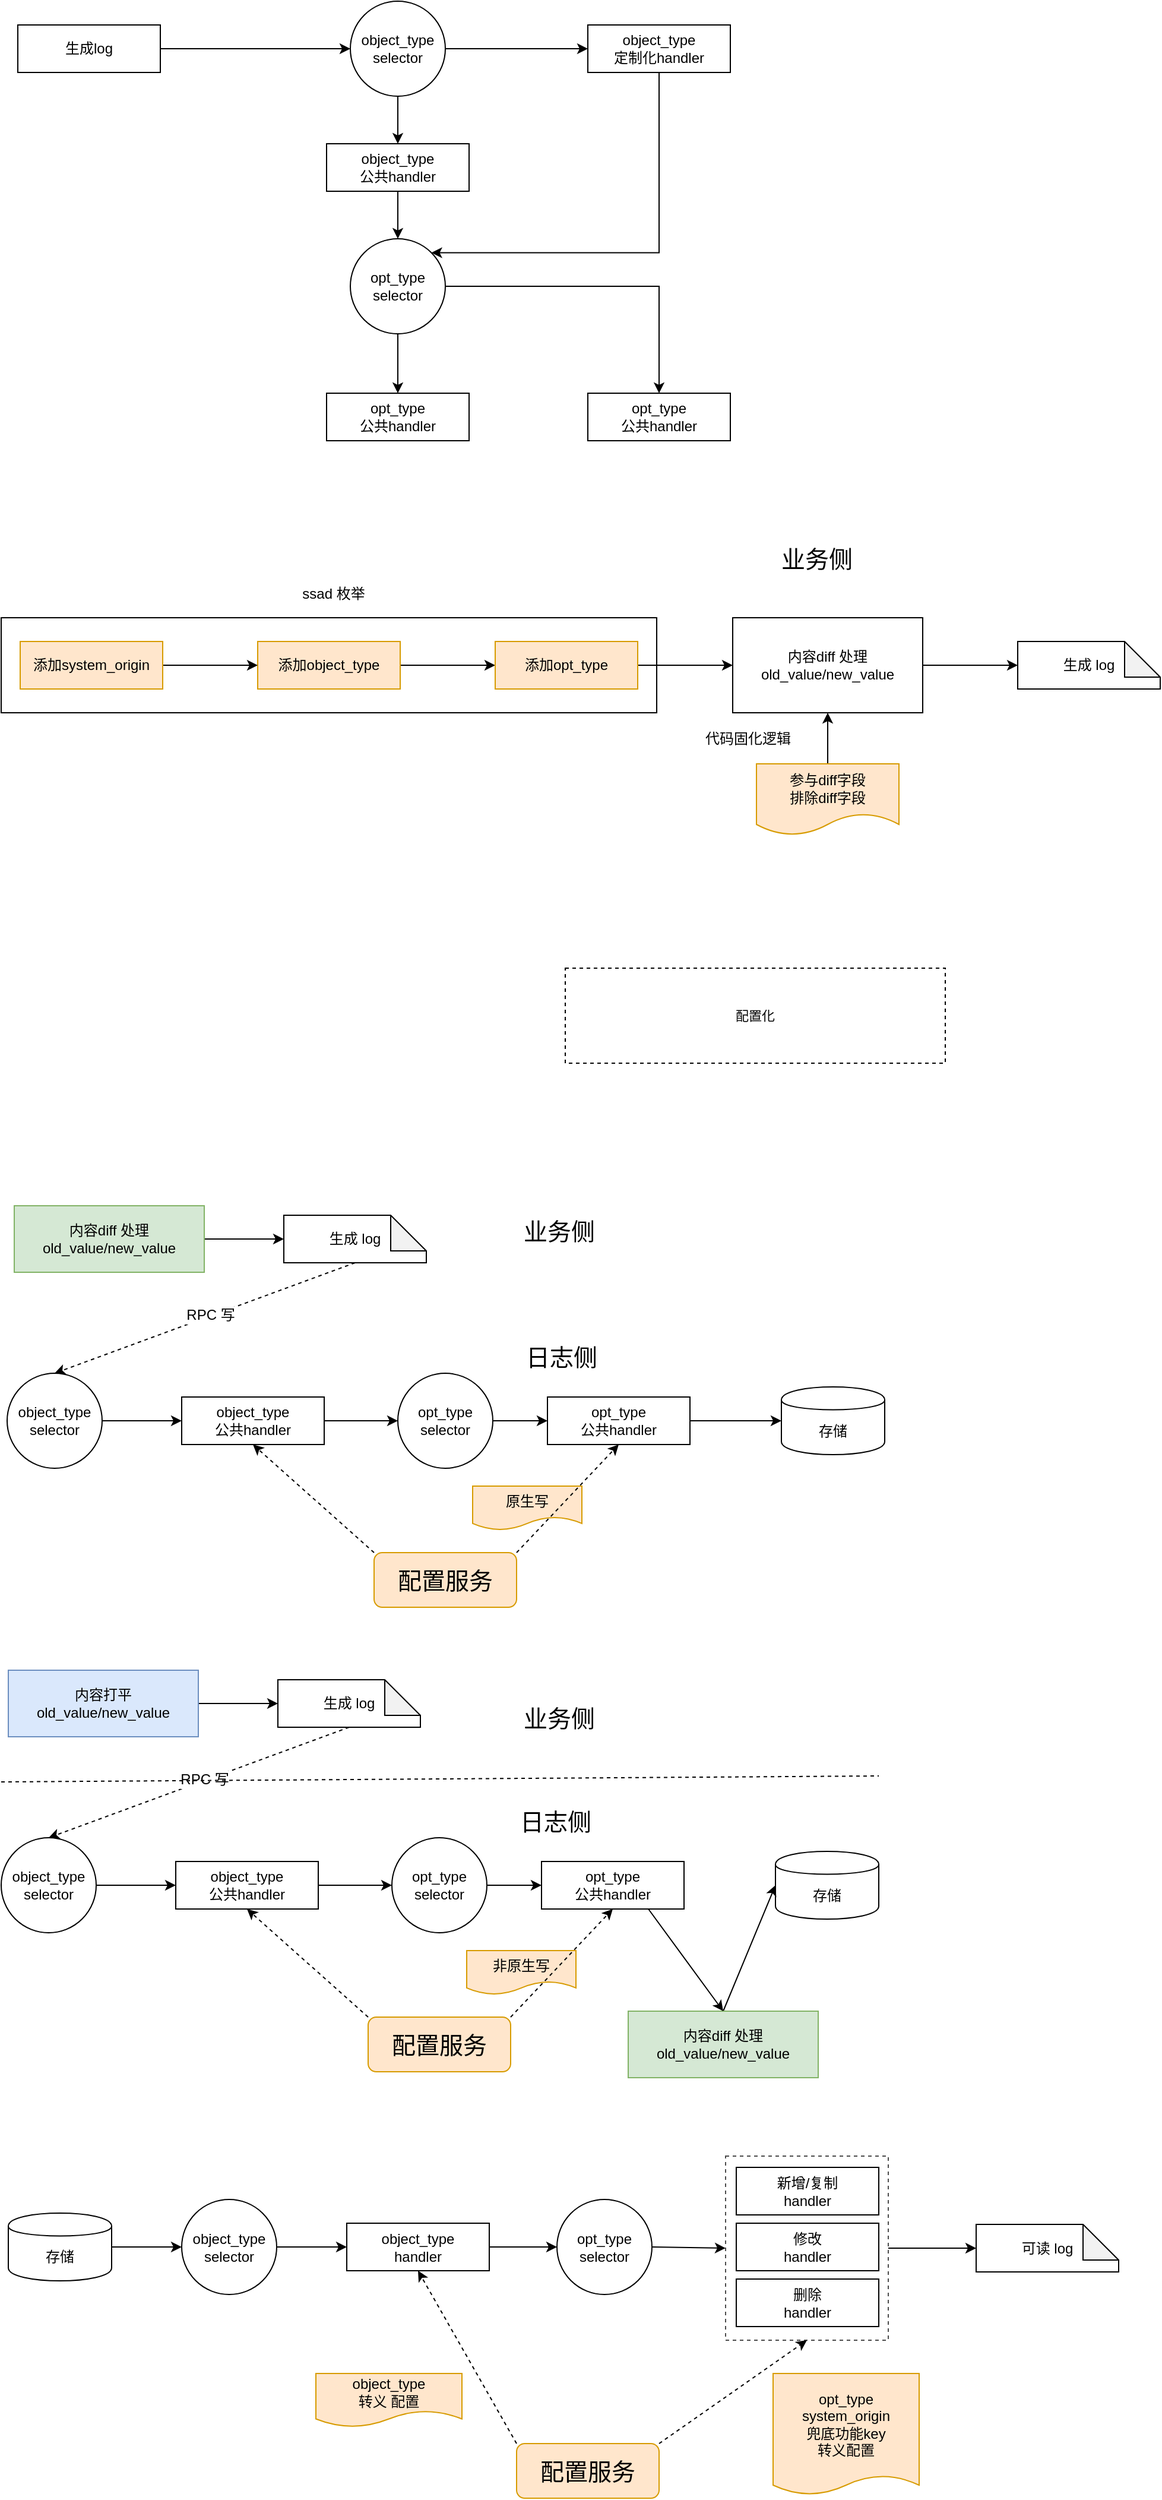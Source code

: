 <mxfile version="12.9.4" type="github">
  <diagram id="vfveO5V5EfFadrUy32x-" name="Page-1">
    <mxGraphModel dx="1186" dy="678" grid="0" gridSize="10" guides="1" tooltips="1" connect="1" arrows="1" fold="1" page="1" pageScale="1" pageWidth="827" pageHeight="1169" math="0" shadow="0">
      <root>
        <mxCell id="0" />
        <mxCell id="1" parent="0" />
        <mxCell id="F5PoxRLjsKKdmpSsgsS4-34" value="配置化" style="rounded=0;whiteSpace=wrap;html=1;strokeColor=#000000;fontSize=11;labelBackgroundColor=#ffffff;endArrow=classic;fillColor=none;" vertex="1" parent="1">
          <mxGeometry x="26" y="579" width="552" height="80" as="geometry" />
        </mxCell>
        <mxCell id="F5PoxRLjsKKdmpSsgsS4-6" style="edgeStyle=orthogonalEdgeStyle;rounded=0;orthogonalLoop=1;jettySize=auto;html=1;exitX=1;exitY=0.5;exitDx=0;exitDy=0;entryX=0;entryY=0.5;entryDx=0;entryDy=0;" edge="1" parent="1" source="F5PoxRLjsKKdmpSsgsS4-1" target="F5PoxRLjsKKdmpSsgsS4-3">
          <mxGeometry relative="1" as="geometry" />
        </mxCell>
        <mxCell id="F5PoxRLjsKKdmpSsgsS4-1" value="生成log" style="rounded=0;whiteSpace=wrap;html=1;" vertex="1" parent="1">
          <mxGeometry x="40" y="80" width="120" height="40" as="geometry" />
        </mxCell>
        <mxCell id="F5PoxRLjsKKdmpSsgsS4-10" style="edgeStyle=orthogonalEdgeStyle;rounded=0;orthogonalLoop=1;jettySize=auto;html=1;exitX=0.5;exitY=1;exitDx=0;exitDy=0;entryX=1;entryY=0;entryDx=0;entryDy=0;" edge="1" parent="1" source="F5PoxRLjsKKdmpSsgsS4-2" target="F5PoxRLjsKKdmpSsgsS4-4">
          <mxGeometry relative="1" as="geometry">
            <Array as="points">
              <mxPoint x="580" y="272" />
            </Array>
          </mxGeometry>
        </mxCell>
        <mxCell id="F5PoxRLjsKKdmpSsgsS4-2" value="object_type&lt;br&gt;定制化handler" style="rounded=0;whiteSpace=wrap;html=1;" vertex="1" parent="1">
          <mxGeometry x="520" y="80" width="120" height="40" as="geometry" />
        </mxCell>
        <mxCell id="F5PoxRLjsKKdmpSsgsS4-7" style="edgeStyle=orthogonalEdgeStyle;rounded=0;orthogonalLoop=1;jettySize=auto;html=1;exitX=1;exitY=0.5;exitDx=0;exitDy=0;entryX=0;entryY=0.5;entryDx=0;entryDy=0;" edge="1" parent="1" source="F5PoxRLjsKKdmpSsgsS4-3" target="F5PoxRLjsKKdmpSsgsS4-2">
          <mxGeometry relative="1" as="geometry" />
        </mxCell>
        <mxCell id="F5PoxRLjsKKdmpSsgsS4-8" style="edgeStyle=orthogonalEdgeStyle;rounded=0;orthogonalLoop=1;jettySize=auto;html=1;exitX=0.5;exitY=1;exitDx=0;exitDy=0;entryX=0.5;entryY=0;entryDx=0;entryDy=0;" edge="1" parent="1" source="F5PoxRLjsKKdmpSsgsS4-3" target="F5PoxRLjsKKdmpSsgsS4-5">
          <mxGeometry relative="1" as="geometry" />
        </mxCell>
        <mxCell id="F5PoxRLjsKKdmpSsgsS4-3" value="object_type&lt;br&gt;selector" style="ellipse;whiteSpace=wrap;html=1;aspect=fixed;" vertex="1" parent="1">
          <mxGeometry x="320" y="60" width="80" height="80" as="geometry" />
        </mxCell>
        <mxCell id="F5PoxRLjsKKdmpSsgsS4-12" style="edgeStyle=orthogonalEdgeStyle;rounded=0;orthogonalLoop=1;jettySize=auto;html=1;exitX=0.5;exitY=1;exitDx=0;exitDy=0;entryX=0.5;entryY=0;entryDx=0;entryDy=0;" edge="1" parent="1" source="F5PoxRLjsKKdmpSsgsS4-4" target="F5PoxRLjsKKdmpSsgsS4-11">
          <mxGeometry relative="1" as="geometry" />
        </mxCell>
        <mxCell id="F5PoxRLjsKKdmpSsgsS4-14" style="edgeStyle=orthogonalEdgeStyle;rounded=0;orthogonalLoop=1;jettySize=auto;html=1;exitX=1;exitY=0.5;exitDx=0;exitDy=0;entryX=0.5;entryY=0;entryDx=0;entryDy=0;" edge="1" parent="1" source="F5PoxRLjsKKdmpSsgsS4-4" target="F5PoxRLjsKKdmpSsgsS4-13">
          <mxGeometry relative="1" as="geometry" />
        </mxCell>
        <mxCell id="F5PoxRLjsKKdmpSsgsS4-4" value="opt_type&lt;br&gt;selector" style="ellipse;whiteSpace=wrap;html=1;aspect=fixed;" vertex="1" parent="1">
          <mxGeometry x="320" y="260" width="80" height="80" as="geometry" />
        </mxCell>
        <mxCell id="F5PoxRLjsKKdmpSsgsS4-9" style="edgeStyle=orthogonalEdgeStyle;rounded=0;orthogonalLoop=1;jettySize=auto;html=1;exitX=0.5;exitY=1;exitDx=0;exitDy=0;entryX=0.5;entryY=0;entryDx=0;entryDy=0;" edge="1" parent="1" source="F5PoxRLjsKKdmpSsgsS4-5" target="F5PoxRLjsKKdmpSsgsS4-4">
          <mxGeometry relative="1" as="geometry" />
        </mxCell>
        <mxCell id="F5PoxRLjsKKdmpSsgsS4-5" value="object_type&lt;br&gt;公共handler" style="rounded=0;whiteSpace=wrap;html=1;" vertex="1" parent="1">
          <mxGeometry x="300" y="180" width="120" height="40" as="geometry" />
        </mxCell>
        <mxCell id="F5PoxRLjsKKdmpSsgsS4-11" value="opt_type&lt;br&gt;公共handler" style="rounded=0;whiteSpace=wrap;html=1;" vertex="1" parent="1">
          <mxGeometry x="300" y="390" width="120" height="40" as="geometry" />
        </mxCell>
        <mxCell id="F5PoxRLjsKKdmpSsgsS4-13" value="opt_type&lt;br&gt;公共handler" style="rounded=0;whiteSpace=wrap;html=1;" vertex="1" parent="1">
          <mxGeometry x="520" y="390" width="120" height="40" as="geometry" />
        </mxCell>
        <mxCell id="F5PoxRLjsKKdmpSsgsS4-22" style="edgeStyle=orthogonalEdgeStyle;rounded=0;orthogonalLoop=1;jettySize=auto;html=1;exitX=1;exitY=0.5;exitDx=0;exitDy=0;entryX=0;entryY=0.5;entryDx=0;entryDy=0;" edge="1" parent="1" source="F5PoxRLjsKKdmpSsgsS4-15" target="F5PoxRLjsKKdmpSsgsS4-16">
          <mxGeometry relative="1" as="geometry" />
        </mxCell>
        <mxCell id="F5PoxRLjsKKdmpSsgsS4-15" value="添加object_type" style="rounded=0;whiteSpace=wrap;html=1;fillColor=#ffe6cc;strokeColor=#d79b00;" vertex="1" parent="1">
          <mxGeometry x="242" y="599" width="120" height="40" as="geometry" />
        </mxCell>
        <mxCell id="F5PoxRLjsKKdmpSsgsS4-26" style="edgeStyle=orthogonalEdgeStyle;rounded=0;orthogonalLoop=1;jettySize=auto;html=1;exitX=1;exitY=0.5;exitDx=0;exitDy=0;entryX=0;entryY=0.5;entryDx=0;entryDy=0;" edge="1" parent="1" source="F5PoxRLjsKKdmpSsgsS4-16" target="F5PoxRLjsKKdmpSsgsS4-18">
          <mxGeometry relative="1" as="geometry" />
        </mxCell>
        <mxCell id="F5PoxRLjsKKdmpSsgsS4-16" value="添加opt_type" style="rounded=0;whiteSpace=wrap;html=1;fillColor=#ffe6cc;strokeColor=#d79b00;" vertex="1" parent="1">
          <mxGeometry x="442" y="599" width="120" height="40" as="geometry" />
        </mxCell>
        <mxCell id="F5PoxRLjsKKdmpSsgsS4-21" style="edgeStyle=orthogonalEdgeStyle;rounded=0;orthogonalLoop=1;jettySize=auto;html=1;exitX=1;exitY=0.5;exitDx=0;exitDy=0;entryX=0;entryY=0.5;entryDx=0;entryDy=0;" edge="1" parent="1" source="F5PoxRLjsKKdmpSsgsS4-17" target="F5PoxRLjsKKdmpSsgsS4-15">
          <mxGeometry relative="1" as="geometry" />
        </mxCell>
        <mxCell id="F5PoxRLjsKKdmpSsgsS4-17" value="添加system_origin" style="rounded=0;whiteSpace=wrap;html=1;fillColor=#ffe6cc;strokeColor=#d79b00;" vertex="1" parent="1">
          <mxGeometry x="42" y="599" width="120" height="40" as="geometry" />
        </mxCell>
        <mxCell id="F5PoxRLjsKKdmpSsgsS4-27" style="edgeStyle=orthogonalEdgeStyle;rounded=0;orthogonalLoop=1;jettySize=auto;html=1;exitX=1;exitY=0.5;exitDx=0;exitDy=0;" edge="1" parent="1" source="F5PoxRLjsKKdmpSsgsS4-18" target="F5PoxRLjsKKdmpSsgsS4-20">
          <mxGeometry relative="1" as="geometry" />
        </mxCell>
        <mxCell id="F5PoxRLjsKKdmpSsgsS4-18" value="内容diff 处理&lt;br&gt;old_value/new_value" style="rounded=0;whiteSpace=wrap;html=1;" vertex="1" parent="1">
          <mxGeometry x="642" y="579" width="160" height="80" as="geometry" />
        </mxCell>
        <mxCell id="F5PoxRLjsKKdmpSsgsS4-28" style="edgeStyle=orthogonalEdgeStyle;rounded=0;orthogonalLoop=1;jettySize=auto;html=1;exitX=0.5;exitY=0;exitDx=0;exitDy=0;entryX=0.5;entryY=1;entryDx=0;entryDy=0;" edge="1" parent="1" source="F5PoxRLjsKKdmpSsgsS4-19" target="F5PoxRLjsKKdmpSsgsS4-18">
          <mxGeometry relative="1" as="geometry" />
        </mxCell>
        <mxCell id="F5PoxRLjsKKdmpSsgsS4-19" value="参与diff字段&lt;br&gt;排除diff字段" style="shape=document;whiteSpace=wrap;html=1;boundedLbl=1;fillColor=#ffe6cc;strokeColor=#d79b00;" vertex="1" parent="1">
          <mxGeometry x="662" y="702" width="120" height="60" as="geometry" />
        </mxCell>
        <mxCell id="F5PoxRLjsKKdmpSsgsS4-20" value="生成 log" style="shape=note;whiteSpace=wrap;html=1;backgroundOutline=1;darkOpacity=0.05;" vertex="1" parent="1">
          <mxGeometry x="882" y="599" width="120" height="40" as="geometry" />
        </mxCell>
        <mxCell id="F5PoxRLjsKKdmpSsgsS4-29" value="配置化" style="rounded=0;whiteSpace=wrap;html=1;strokeColor=#000000;dashed=1;fontSize=11;labelBackgroundColor=#ffffff;endArrow=classic;" vertex="1" parent="1">
          <mxGeometry x="501" y="874" width="320" height="80" as="geometry" />
        </mxCell>
        <mxCell id="F5PoxRLjsKKdmpSsgsS4-35" value="ssad 枚举" style="text;html=1;strokeColor=none;fillColor=none;align=center;verticalAlign=middle;whiteSpace=wrap;rounded=0;" vertex="1" parent="1">
          <mxGeometry x="252" y="549" width="108" height="20" as="geometry" />
        </mxCell>
        <mxCell id="F5PoxRLjsKKdmpSsgsS4-36" value="代码固化逻辑" style="text;html=1;strokeColor=none;fillColor=none;align=center;verticalAlign=middle;whiteSpace=wrap;rounded=0;" vertex="1" parent="1">
          <mxGeometry x="601" y="671" width="108" height="20" as="geometry" />
        </mxCell>
        <mxCell id="F5PoxRLjsKKdmpSsgsS4-37" style="edgeStyle=orthogonalEdgeStyle;rounded=0;orthogonalLoop=1;jettySize=auto;html=1;exitX=1;exitY=0.5;exitDx=0;exitDy=0;" edge="1" parent="1" source="F5PoxRLjsKKdmpSsgsS4-38" target="F5PoxRLjsKKdmpSsgsS4-39">
          <mxGeometry relative="1" as="geometry" />
        </mxCell>
        <mxCell id="F5PoxRLjsKKdmpSsgsS4-38" value="内容diff 处理&lt;br&gt;old_value/new_value" style="rounded=0;whiteSpace=wrap;html=1;fillColor=#d5e8d4;strokeColor=#82b366;" vertex="1" parent="1">
          <mxGeometry x="37" y="1074" width="160" height="56" as="geometry" />
        </mxCell>
        <mxCell id="F5PoxRLjsKKdmpSsgsS4-45" style="edgeStyle=none;rounded=0;orthogonalLoop=1;jettySize=auto;html=1;dashed=1;entryX=0.5;entryY=0;entryDx=0;entryDy=0;exitX=0.5;exitY=1;exitDx=0;exitDy=0;exitPerimeter=0;" edge="1" parent="1" source="F5PoxRLjsKKdmpSsgsS4-39" target="F5PoxRLjsKKdmpSsgsS4-41">
          <mxGeometry relative="1" as="geometry">
            <mxPoint x="483" y="1005" as="targetPoint" />
          </mxGeometry>
        </mxCell>
        <mxCell id="F5PoxRLjsKKdmpSsgsS4-51" value="RPC 写" style="text;html=1;align=center;verticalAlign=middle;resizable=0;points=[];labelBackgroundColor=#ffffff;" vertex="1" connectable="0" parent="F5PoxRLjsKKdmpSsgsS4-45">
          <mxGeometry x="-0.035" y="-1" relative="1" as="geometry">
            <mxPoint as="offset" />
          </mxGeometry>
        </mxCell>
        <mxCell id="F5PoxRLjsKKdmpSsgsS4-39" value="生成 log" style="shape=note;whiteSpace=wrap;html=1;backgroundOutline=1;darkOpacity=0.05;" vertex="1" parent="1">
          <mxGeometry x="264" y="1082" width="120" height="40" as="geometry" />
        </mxCell>
        <mxCell id="F5PoxRLjsKKdmpSsgsS4-46" style="edgeStyle=none;rounded=0;orthogonalLoop=1;jettySize=auto;html=1;exitX=1;exitY=0.5;exitDx=0;exitDy=0;entryX=0;entryY=0.5;entryDx=0;entryDy=0;" edge="1" parent="1" source="F5PoxRLjsKKdmpSsgsS4-41" target="F5PoxRLjsKKdmpSsgsS4-42">
          <mxGeometry relative="1" as="geometry" />
        </mxCell>
        <mxCell id="F5PoxRLjsKKdmpSsgsS4-41" value="object_type&lt;br&gt;selector" style="ellipse;whiteSpace=wrap;html=1;aspect=fixed;" vertex="1" parent="1">
          <mxGeometry x="31" y="1215" width="80" height="80" as="geometry" />
        </mxCell>
        <mxCell id="F5PoxRLjsKKdmpSsgsS4-47" style="edgeStyle=none;rounded=0;orthogonalLoop=1;jettySize=auto;html=1;exitX=1;exitY=0.5;exitDx=0;exitDy=0;entryX=0;entryY=0.5;entryDx=0;entryDy=0;" edge="1" parent="1" source="F5PoxRLjsKKdmpSsgsS4-42" target="F5PoxRLjsKKdmpSsgsS4-43">
          <mxGeometry relative="1" as="geometry" />
        </mxCell>
        <mxCell id="F5PoxRLjsKKdmpSsgsS4-42" value="object_type&lt;br&gt;公共handler" style="rounded=0;whiteSpace=wrap;html=1;" vertex="1" parent="1">
          <mxGeometry x="178" y="1235" width="120" height="40" as="geometry" />
        </mxCell>
        <mxCell id="F5PoxRLjsKKdmpSsgsS4-48" style="edgeStyle=none;rounded=0;orthogonalLoop=1;jettySize=auto;html=1;exitX=1;exitY=0.5;exitDx=0;exitDy=0;entryX=0;entryY=0.5;entryDx=0;entryDy=0;" edge="1" parent="1" source="F5PoxRLjsKKdmpSsgsS4-43" target="F5PoxRLjsKKdmpSsgsS4-44">
          <mxGeometry relative="1" as="geometry" />
        </mxCell>
        <mxCell id="F5PoxRLjsKKdmpSsgsS4-43" value="opt_type&lt;br&gt;selector" style="ellipse;whiteSpace=wrap;html=1;aspect=fixed;" vertex="1" parent="1">
          <mxGeometry x="360" y="1215" width="80" height="80" as="geometry" />
        </mxCell>
        <mxCell id="F5PoxRLjsKKdmpSsgsS4-50" style="edgeStyle=none;rounded=0;orthogonalLoop=1;jettySize=auto;html=1;exitX=1;exitY=0.5;exitDx=0;exitDy=0;" edge="1" parent="1" source="F5PoxRLjsKKdmpSsgsS4-44" target="F5PoxRLjsKKdmpSsgsS4-49">
          <mxGeometry relative="1" as="geometry" />
        </mxCell>
        <mxCell id="F5PoxRLjsKKdmpSsgsS4-44" value="opt_type&lt;br&gt;公共handler" style="rounded=0;whiteSpace=wrap;html=1;" vertex="1" parent="1">
          <mxGeometry x="486" y="1235" width="120" height="40" as="geometry" />
        </mxCell>
        <mxCell id="F5PoxRLjsKKdmpSsgsS4-49" value="存储" style="shape=cylinder;whiteSpace=wrap;html=1;boundedLbl=1;backgroundOutline=1;fillColor=none;" vertex="1" parent="1">
          <mxGeometry x="683" y="1226.5" width="87" height="57" as="geometry" />
        </mxCell>
        <mxCell id="F5PoxRLjsKKdmpSsgsS4-52" value="业务侧" style="text;html=1;strokeColor=none;fillColor=none;align=center;verticalAlign=middle;whiteSpace=wrap;rounded=0;fontSize=20;" vertex="1" parent="1">
          <mxGeometry x="442" y="1085" width="108" height="20" as="geometry" />
        </mxCell>
        <mxCell id="F5PoxRLjsKKdmpSsgsS4-53" value="日志侧" style="text;html=1;strokeColor=none;fillColor=none;align=center;verticalAlign=middle;whiteSpace=wrap;rounded=0;fontSize=20;" vertex="1" parent="1">
          <mxGeometry x="444" y="1191" width="108" height="20" as="geometry" />
        </mxCell>
        <mxCell id="F5PoxRLjsKKdmpSsgsS4-56" style="edgeStyle=none;rounded=0;orthogonalLoop=1;jettySize=auto;html=1;exitX=0;exitY=0;exitDx=0;exitDy=0;entryX=0.5;entryY=1;entryDx=0;entryDy=0;fontSize=20;dashed=1;" edge="1" parent="1" source="F5PoxRLjsKKdmpSsgsS4-55" target="F5PoxRLjsKKdmpSsgsS4-42">
          <mxGeometry relative="1" as="geometry" />
        </mxCell>
        <mxCell id="F5PoxRLjsKKdmpSsgsS4-55" value="配置服务" style="rounded=1;whiteSpace=wrap;html=1;fillColor=#ffe6cc;fontSize=20;strokeColor=#d79b00;" vertex="1" parent="1">
          <mxGeometry x="340" y="1366" width="120" height="46" as="geometry" />
        </mxCell>
        <mxCell id="F5PoxRLjsKKdmpSsgsS4-59" value="原生写" style="shape=document;whiteSpace=wrap;html=1;boundedLbl=1;fillColor=#ffe6cc;strokeColor=#d79b00;" vertex="1" parent="1">
          <mxGeometry x="423" y="1310" width="92" height="37" as="geometry" />
        </mxCell>
        <mxCell id="F5PoxRLjsKKdmpSsgsS4-57" style="edgeStyle=none;rounded=0;orthogonalLoop=1;jettySize=auto;html=1;exitX=1;exitY=0;exitDx=0;exitDy=0;entryX=0.5;entryY=1;entryDx=0;entryDy=0;fontSize=20;dashed=1;" edge="1" parent="1" source="F5PoxRLjsKKdmpSsgsS4-55" target="F5PoxRLjsKKdmpSsgsS4-44">
          <mxGeometry relative="1" as="geometry" />
        </mxCell>
        <mxCell id="F5PoxRLjsKKdmpSsgsS4-62" style="edgeStyle=orthogonalEdgeStyle;rounded=0;orthogonalLoop=1;jettySize=auto;html=1;exitX=1;exitY=0.5;exitDx=0;exitDy=0;" edge="1" parent="1" source="F5PoxRLjsKKdmpSsgsS4-63" target="F5PoxRLjsKKdmpSsgsS4-66">
          <mxGeometry relative="1" as="geometry" />
        </mxCell>
        <mxCell id="F5PoxRLjsKKdmpSsgsS4-63" value="内容打平&lt;br&gt;old_value/new_value" style="rounded=0;whiteSpace=wrap;html=1;fillColor=#dae8fc;strokeColor=#6c8ebf;" vertex="1" parent="1">
          <mxGeometry x="32" y="1465" width="160" height="56" as="geometry" />
        </mxCell>
        <mxCell id="F5PoxRLjsKKdmpSsgsS4-64" style="edgeStyle=none;rounded=0;orthogonalLoop=1;jettySize=auto;html=1;dashed=1;entryX=0.5;entryY=0;entryDx=0;entryDy=0;exitX=0.5;exitY=1;exitDx=0;exitDy=0;exitPerimeter=0;" edge="1" parent="1" source="F5PoxRLjsKKdmpSsgsS4-66" target="F5PoxRLjsKKdmpSsgsS4-70">
          <mxGeometry relative="1" as="geometry">
            <mxPoint x="478" y="1396" as="targetPoint" />
          </mxGeometry>
        </mxCell>
        <mxCell id="F5PoxRLjsKKdmpSsgsS4-65" value="RPC 写" style="text;html=1;align=center;verticalAlign=middle;resizable=0;points=[];labelBackgroundColor=#ffffff;" vertex="1" connectable="0" parent="F5PoxRLjsKKdmpSsgsS4-64">
          <mxGeometry x="-0.035" y="-1" relative="1" as="geometry">
            <mxPoint as="offset" />
          </mxGeometry>
        </mxCell>
        <mxCell id="F5PoxRLjsKKdmpSsgsS4-66" value="生成 log" style="shape=note;whiteSpace=wrap;html=1;backgroundOutline=1;darkOpacity=0.05;" vertex="1" parent="1">
          <mxGeometry x="259" y="1473" width="120" height="40" as="geometry" />
        </mxCell>
        <mxCell id="F5PoxRLjsKKdmpSsgsS4-67" style="edgeStyle=none;rounded=0;orthogonalLoop=1;jettySize=auto;html=1;exitX=0.5;exitY=0;exitDx=0;exitDy=0;entryX=0;entryY=0.5;entryDx=0;entryDy=0;fontSize=20;" edge="1" parent="1" source="F5PoxRLjsKKdmpSsgsS4-68" target="F5PoxRLjsKKdmpSsgsS4-78">
          <mxGeometry relative="1" as="geometry" />
        </mxCell>
        <mxCell id="F5PoxRLjsKKdmpSsgsS4-68" value="内容diff 处理&lt;br&gt;old_value/new_value" style="rounded=0;whiteSpace=wrap;html=1;fillColor=#d5e8d4;strokeColor=#82b366;" vertex="1" parent="1">
          <mxGeometry x="554" y="1752" width="160" height="56" as="geometry" />
        </mxCell>
        <mxCell id="F5PoxRLjsKKdmpSsgsS4-69" style="edgeStyle=none;rounded=0;orthogonalLoop=1;jettySize=auto;html=1;exitX=1;exitY=0.5;exitDx=0;exitDy=0;entryX=0;entryY=0.5;entryDx=0;entryDy=0;" edge="1" parent="1" source="F5PoxRLjsKKdmpSsgsS4-70" target="F5PoxRLjsKKdmpSsgsS4-72">
          <mxGeometry relative="1" as="geometry" />
        </mxCell>
        <mxCell id="F5PoxRLjsKKdmpSsgsS4-70" value="object_type&lt;br&gt;selector" style="ellipse;whiteSpace=wrap;html=1;aspect=fixed;" vertex="1" parent="1">
          <mxGeometry x="26" y="1606" width="80" height="80" as="geometry" />
        </mxCell>
        <mxCell id="F5PoxRLjsKKdmpSsgsS4-71" style="edgeStyle=none;rounded=0;orthogonalLoop=1;jettySize=auto;html=1;exitX=1;exitY=0.5;exitDx=0;exitDy=0;entryX=0;entryY=0.5;entryDx=0;entryDy=0;" edge="1" parent="1" source="F5PoxRLjsKKdmpSsgsS4-72" target="F5PoxRLjsKKdmpSsgsS4-74">
          <mxGeometry relative="1" as="geometry" />
        </mxCell>
        <mxCell id="F5PoxRLjsKKdmpSsgsS4-72" value="object_type&lt;br&gt;公共handler" style="rounded=0;whiteSpace=wrap;html=1;" vertex="1" parent="1">
          <mxGeometry x="173" y="1626" width="120" height="40" as="geometry" />
        </mxCell>
        <mxCell id="F5PoxRLjsKKdmpSsgsS4-73" style="edgeStyle=none;rounded=0;orthogonalLoop=1;jettySize=auto;html=1;exitX=1;exitY=0.5;exitDx=0;exitDy=0;entryX=0;entryY=0.5;entryDx=0;entryDy=0;" edge="1" parent="1" source="F5PoxRLjsKKdmpSsgsS4-74" target="F5PoxRLjsKKdmpSsgsS4-77">
          <mxGeometry relative="1" as="geometry" />
        </mxCell>
        <mxCell id="F5PoxRLjsKKdmpSsgsS4-74" value="opt_type&lt;br&gt;selector" style="ellipse;whiteSpace=wrap;html=1;aspect=fixed;" vertex="1" parent="1">
          <mxGeometry x="355" y="1606" width="80" height="80" as="geometry" />
        </mxCell>
        <mxCell id="F5PoxRLjsKKdmpSsgsS4-76" style="edgeStyle=none;rounded=0;orthogonalLoop=1;jettySize=auto;html=1;exitX=0.75;exitY=1;exitDx=0;exitDy=0;entryX=0.5;entryY=0;entryDx=0;entryDy=0;fontSize=20;" edge="1" parent="1" source="F5PoxRLjsKKdmpSsgsS4-77" target="F5PoxRLjsKKdmpSsgsS4-68">
          <mxGeometry relative="1" as="geometry" />
        </mxCell>
        <mxCell id="F5PoxRLjsKKdmpSsgsS4-77" value="opt_type&lt;br&gt;公共handler" style="rounded=0;whiteSpace=wrap;html=1;" vertex="1" parent="1">
          <mxGeometry x="481" y="1626" width="120" height="40" as="geometry" />
        </mxCell>
        <mxCell id="F5PoxRLjsKKdmpSsgsS4-78" value="存储" style="shape=cylinder;whiteSpace=wrap;html=1;boundedLbl=1;backgroundOutline=1;fillColor=none;" vertex="1" parent="1">
          <mxGeometry x="678" y="1617.5" width="87" height="57" as="geometry" />
        </mxCell>
        <mxCell id="F5PoxRLjsKKdmpSsgsS4-79" value="业务侧" style="text;html=1;strokeColor=none;fillColor=none;align=center;verticalAlign=middle;whiteSpace=wrap;rounded=0;fontSize=20;" vertex="1" parent="1">
          <mxGeometry x="442" y="1495" width="108" height="20" as="geometry" />
        </mxCell>
        <mxCell id="F5PoxRLjsKKdmpSsgsS4-80" value="日志侧" style="text;html=1;strokeColor=none;fillColor=none;align=center;verticalAlign=middle;whiteSpace=wrap;rounded=0;fontSize=20;" vertex="1" parent="1">
          <mxGeometry x="439" y="1582" width="108" height="20" as="geometry" />
        </mxCell>
        <mxCell id="F5PoxRLjsKKdmpSsgsS4-81" style="edgeStyle=none;rounded=0;orthogonalLoop=1;jettySize=auto;html=1;exitX=0;exitY=0;exitDx=0;exitDy=0;entryX=0.5;entryY=1;entryDx=0;entryDy=0;fontSize=20;dashed=1;" edge="1" parent="1" source="F5PoxRLjsKKdmpSsgsS4-82" target="F5PoxRLjsKKdmpSsgsS4-72">
          <mxGeometry relative="1" as="geometry" />
        </mxCell>
        <mxCell id="F5PoxRLjsKKdmpSsgsS4-82" value="配置服务" style="rounded=1;whiteSpace=wrap;html=1;fillColor=#ffe6cc;fontSize=20;strokeColor=#d79b00;" vertex="1" parent="1">
          <mxGeometry x="335" y="1757" width="120" height="46" as="geometry" />
        </mxCell>
        <mxCell id="F5PoxRLjsKKdmpSsgsS4-83" value="非原生写" style="shape=document;whiteSpace=wrap;html=1;boundedLbl=1;fillColor=#ffe6cc;strokeColor=#d79b00;" vertex="1" parent="1">
          <mxGeometry x="418" y="1701" width="92" height="37" as="geometry" />
        </mxCell>
        <mxCell id="F5PoxRLjsKKdmpSsgsS4-84" style="edgeStyle=none;rounded=0;orthogonalLoop=1;jettySize=auto;html=1;exitX=1;exitY=0;exitDx=0;exitDy=0;entryX=0.5;entryY=1;entryDx=0;entryDy=0;fontSize=20;dashed=1;" edge="1" parent="1" source="F5PoxRLjsKKdmpSsgsS4-82" target="F5PoxRLjsKKdmpSsgsS4-77">
          <mxGeometry relative="1" as="geometry" />
        </mxCell>
        <mxCell id="F5PoxRLjsKKdmpSsgsS4-86" value="" style="endArrow=none;dashed=1;html=1;fontSize=20;" edge="1" parent="1">
          <mxGeometry width="50" height="50" relative="1" as="geometry">
            <mxPoint x="26" y="1559" as="sourcePoint" />
            <mxPoint x="765" y="1554" as="targetPoint" />
          </mxGeometry>
        </mxCell>
        <mxCell id="F5PoxRLjsKKdmpSsgsS4-92" style="edgeStyle=none;rounded=0;orthogonalLoop=1;jettySize=auto;html=1;exitX=1;exitY=0.5;exitDx=0;exitDy=0;entryX=0;entryY=0.5;entryDx=0;entryDy=0;fontSize=20;" edge="1" parent="1" source="F5PoxRLjsKKdmpSsgsS4-87" target="F5PoxRLjsKKdmpSsgsS4-88">
          <mxGeometry relative="1" as="geometry" />
        </mxCell>
        <mxCell id="F5PoxRLjsKKdmpSsgsS4-87" value="存储" style="shape=cylinder;whiteSpace=wrap;html=1;boundedLbl=1;backgroundOutline=1;fillColor=none;" vertex="1" parent="1">
          <mxGeometry x="32" y="1922" width="87" height="57" as="geometry" />
        </mxCell>
        <mxCell id="F5PoxRLjsKKdmpSsgsS4-93" style="edgeStyle=none;rounded=0;orthogonalLoop=1;jettySize=auto;html=1;exitX=1;exitY=0.5;exitDx=0;exitDy=0;entryX=0;entryY=0.5;entryDx=0;entryDy=0;fontSize=20;" edge="1" parent="1" source="F5PoxRLjsKKdmpSsgsS4-88" target="F5PoxRLjsKKdmpSsgsS4-89">
          <mxGeometry relative="1" as="geometry" />
        </mxCell>
        <mxCell id="F5PoxRLjsKKdmpSsgsS4-88" value="object_type&lt;br&gt;selector" style="ellipse;whiteSpace=wrap;html=1;aspect=fixed;" vertex="1" parent="1">
          <mxGeometry x="178" y="1910.5" width="80" height="80" as="geometry" />
        </mxCell>
        <mxCell id="F5PoxRLjsKKdmpSsgsS4-94" style="edgeStyle=none;rounded=0;orthogonalLoop=1;jettySize=auto;html=1;exitX=1;exitY=0.5;exitDx=0;exitDy=0;entryX=0;entryY=0.5;entryDx=0;entryDy=0;fontSize=20;" edge="1" parent="1" source="F5PoxRLjsKKdmpSsgsS4-89" target="F5PoxRLjsKKdmpSsgsS4-90">
          <mxGeometry relative="1" as="geometry" />
        </mxCell>
        <mxCell id="F5PoxRLjsKKdmpSsgsS4-89" value="object_type&lt;br&gt;handler" style="rounded=0;whiteSpace=wrap;html=1;" vertex="1" parent="1">
          <mxGeometry x="317" y="1930.5" width="120" height="40" as="geometry" />
        </mxCell>
        <mxCell id="F5PoxRLjsKKdmpSsgsS4-95" style="edgeStyle=none;rounded=0;orthogonalLoop=1;jettySize=auto;html=1;exitX=1;exitY=0.5;exitDx=0;exitDy=0;fontSize=20;entryX=0;entryY=0.5;entryDx=0;entryDy=0;" edge="1" parent="1" source="F5PoxRLjsKKdmpSsgsS4-90" target="F5PoxRLjsKKdmpSsgsS4-105">
          <mxGeometry relative="1" as="geometry">
            <mxPoint x="616" y="1951" as="targetPoint" />
          </mxGeometry>
        </mxCell>
        <mxCell id="F5PoxRLjsKKdmpSsgsS4-90" value="opt_type&lt;br&gt;selector" style="ellipse;whiteSpace=wrap;html=1;aspect=fixed;" vertex="1" parent="1">
          <mxGeometry x="494" y="1910.5" width="80" height="80" as="geometry" />
        </mxCell>
        <mxCell id="F5PoxRLjsKKdmpSsgsS4-91" value="新增/复制&lt;br&gt;handler" style="rounded=0;whiteSpace=wrap;html=1;" vertex="1" parent="1">
          <mxGeometry x="645" y="1883.5" width="120" height="40" as="geometry" />
        </mxCell>
        <mxCell id="F5PoxRLjsKKdmpSsgsS4-96" value="配置服务" style="rounded=1;whiteSpace=wrap;html=1;fillColor=#ffe6cc;fontSize=20;strokeColor=#d79b00;" vertex="1" parent="1">
          <mxGeometry x="460" y="2116" width="120" height="46" as="geometry" />
        </mxCell>
        <mxCell id="F5PoxRLjsKKdmpSsgsS4-97" style="edgeStyle=none;rounded=0;orthogonalLoop=1;jettySize=auto;html=1;exitX=0;exitY=0;exitDx=0;exitDy=0;entryX=0.5;entryY=1;entryDx=0;entryDy=0;fontSize=20;dashed=1;" edge="1" parent="1" source="F5PoxRLjsKKdmpSsgsS4-96" target="F5PoxRLjsKKdmpSsgsS4-89">
          <mxGeometry relative="1" as="geometry">
            <mxPoint x="345" y="1767" as="sourcePoint" />
            <mxPoint x="243" y="1676" as="targetPoint" />
          </mxGeometry>
        </mxCell>
        <mxCell id="F5PoxRLjsKKdmpSsgsS4-99" value="object_type&lt;br&gt;转义 配置" style="shape=document;whiteSpace=wrap;html=1;boundedLbl=1;fillColor=#ffe6cc;strokeColor=#d79b00;" vertex="1" parent="1">
          <mxGeometry x="291" y="2057" width="123" height="45" as="geometry" />
        </mxCell>
        <mxCell id="F5PoxRLjsKKdmpSsgsS4-100" style="edgeStyle=none;rounded=0;orthogonalLoop=1;jettySize=auto;html=1;exitX=1;exitY=0;exitDx=0;exitDy=0;fontSize=20;dashed=1;entryX=0.5;entryY=1;entryDx=0;entryDy=0;" edge="1" parent="1" source="F5PoxRLjsKKdmpSsgsS4-96" target="F5PoxRLjsKKdmpSsgsS4-105">
          <mxGeometry relative="1" as="geometry">
            <mxPoint x="484" y="2138" as="sourcePoint" />
            <mxPoint x="689" y="2150" as="targetPoint" />
          </mxGeometry>
        </mxCell>
        <mxCell id="F5PoxRLjsKKdmpSsgsS4-101" value="opt_type&lt;br&gt;system_origin&lt;br&gt;兜底功能key&lt;br&gt;转义配置" style="shape=document;whiteSpace=wrap;html=1;boundedLbl=1;fillColor=#ffe6cc;strokeColor=#d79b00;size=0.157;" vertex="1" parent="1">
          <mxGeometry x="676" y="2057" width="123" height="102" as="geometry" />
        </mxCell>
        <mxCell id="F5PoxRLjsKKdmpSsgsS4-103" value="修改&lt;br&gt;handler" style="rounded=0;whiteSpace=wrap;html=1;" vertex="1" parent="1">
          <mxGeometry x="645" y="1930.5" width="120" height="40" as="geometry" />
        </mxCell>
        <mxCell id="F5PoxRLjsKKdmpSsgsS4-104" value="删除&lt;br&gt;handler" style="rounded=0;whiteSpace=wrap;html=1;" vertex="1" parent="1">
          <mxGeometry x="645" y="1977.5" width="120" height="40" as="geometry" />
        </mxCell>
        <mxCell id="F5PoxRLjsKKdmpSsgsS4-107" style="edgeStyle=none;rounded=0;orthogonalLoop=1;jettySize=auto;html=1;exitX=1;exitY=0.5;exitDx=0;exitDy=0;entryX=0;entryY=0.5;entryDx=0;entryDy=0;entryPerimeter=0;fontSize=20;" edge="1" parent="1" source="F5PoxRLjsKKdmpSsgsS4-105" target="F5PoxRLjsKKdmpSsgsS4-106">
          <mxGeometry relative="1" as="geometry" />
        </mxCell>
        <mxCell id="F5PoxRLjsKKdmpSsgsS4-105" value="" style="rounded=0;whiteSpace=wrap;html=1;fillColor=none;fontSize=20;opacity=70;dashed=1;" vertex="1" parent="1">
          <mxGeometry x="636" y="1874" width="137" height="155" as="geometry" />
        </mxCell>
        <mxCell id="F5PoxRLjsKKdmpSsgsS4-106" value="可读 log" style="shape=note;whiteSpace=wrap;html=1;backgroundOutline=1;darkOpacity=0.05;" vertex="1" parent="1">
          <mxGeometry x="847" y="1931.5" width="120" height="40" as="geometry" />
        </mxCell>
        <mxCell id="F5PoxRLjsKKdmpSsgsS4-108" value="业务侧" style="text;html=1;strokeColor=none;fillColor=none;align=center;verticalAlign=middle;whiteSpace=wrap;rounded=0;fontSize=20;" vertex="1" parent="1">
          <mxGeometry x="659" y="519" width="108" height="20" as="geometry" />
        </mxCell>
      </root>
    </mxGraphModel>
  </diagram>
</mxfile>
